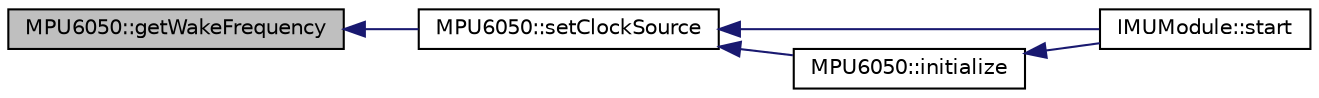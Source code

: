digraph "MPU6050::getWakeFrequency"
{
  edge [fontname="Helvetica",fontsize="10",labelfontname="Helvetica",labelfontsize="10"];
  node [fontname="Helvetica",fontsize="10",shape=record];
  rankdir="LR";
  Node555 [label="MPU6050::getWakeFrequency",height=0.2,width=0.4,color="black", fillcolor="grey75", style="filled", fontcolor="black"];
  Node555 -> Node556 [dir="back",color="midnightblue",fontsize="10",style="solid",fontname="Helvetica"];
  Node556 [label="MPU6050::setClockSource",height=0.2,width=0.4,color="black", fillcolor="white", style="filled",URL="$class_m_p_u6050.html#a4c1cd147d038e024bdeaa053c4d77734",tooltip="Set clock source setting. "];
  Node556 -> Node557 [dir="back",color="midnightblue",fontsize="10",style="solid",fontname="Helvetica"];
  Node557 [label="IMUModule::start",height=0.2,width=0.4,color="black", fillcolor="white", style="filled",URL="$class_i_m_u_module.html#aba29f7665d8ec8f0eefe802f1c2b741c",tooltip="Called once to initialize the module. "];
  Node556 -> Node558 [dir="back",color="midnightblue",fontsize="10",style="solid",fontname="Helvetica"];
  Node558 [label="MPU6050::initialize",height=0.2,width=0.4,color="black", fillcolor="white", style="filled",URL="$class_m_p_u6050.html#abd8fc6c18adf158011118fbccc7e7054",tooltip="Power on and prepare for general usage. "];
  Node558 -> Node557 [dir="back",color="midnightblue",fontsize="10",style="solid",fontname="Helvetica"];
}
